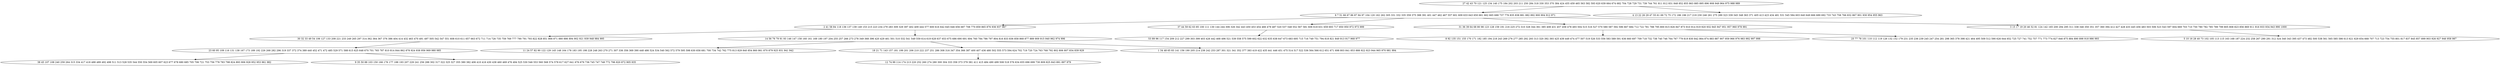 digraph true_tree {
	"0" -> "1"
	"1" -> "2"
	"1" -> "3"
	"1" -> "4"
	"0" -> "5"
	"2" -> "6"
	"2" -> "7"
	"6" -> "8"
	"7" -> "9"
	"7" -> "10"
	"1" -> "11"
	"7" -> "12"
	"8" -> "13"
	"10" -> "14"
	"4" -> "15"
	"8" -> "16"
	"3" -> "17"
	"11" -> "18"
	"4" -> "19"
	"0" [label="27 42 43 70 121 125 134 140 175 184 202 203 211 250 284 318 330 353 370 384 424 455 459 465 563 582 593 620 639 664 674 682 704 728 729 731 739 744 761 811 812 831 848 852 855 863 885 895 896 908 949 964 975 988 989"];
	"1" [label="6 7 51 66 67 86 87 94 97 104 120 162 262 305 331 332 335 359 375 388 391 401 447 462 467 557 601 609 633 643 650 661 662 665 688 737 776 835 838 881 882 892 900 904 912 971"];
	"2" [label="2 41 58 84 118 136 137 139 149 153 215 223 234 279 283 309 329 397 402 409 444 577 600 616 642 645 646 656 687 708 770 859 865 876 936 937 967"];
	"3" [label="37 44 59 62 63 85 100 111 130 144 244 306 326 342 443 450 453 454 466 479 487 520 537 548 552 567 581 606 618 631 659 693 717 850 950 972 973 999"];
	"4" [label="31 36 39 64 68 80 98 123 128 159 191 216 225 272 310 328 344 361 385 408 431 457 458 478 493 504 515 516 527 570 580 587 592 596 667 684 712 722 781 788 795 800 815 826 847 873 910 914 919 920 932 945 947 951 957 960 978 991"];
	"5" [label="4 13 22 26 29 47 55 61 69 72 75 172 186 196 217 219 230 246 261 275 289 323 339 345 348 363 371 405 413 423 434 481 531 545 584 603 640 649 666 689 692 733 743 758 766 832 867 901 930 954 955 963"];
	"6" [label="30 32 33 49 54 106 127 133 208 221 233 249 265 297 314 362 364 367 376 386 404 414 432 463 470 491 497 505 542 547 551 608 610 611 657 663 672 711 714 726 735 759 769 777 790 791 793 822 828 851 866 871 880 886 894 902 921 939 948 984 995"];
	"7" [label="14 56 76 79 91 93 146 147 158 160 161 169 180 197 204 255 257 266 273 278 349 368 396 420 429 461 501 510 532 541 549 559 614 619 628 637 653 675 686 690 691 694 760 784 786 797 804 816 833 836 858 868 877 889 909 915 940 962 974 996"];
	"8" [label="23 60 95 109 116 131 138 167 173 189 192 226 268 282 296 319 337 372 374 389 440 452 471 472 485 529 571 588 615 625 648 670 701 765 787 810 814 844 862 878 924 938 956 969 980 985"];
	"9" [label="11 24 57 82 90 122 129 145 148 164 178 183 195 198 228 248 263 270 271 307 336 356 369 390 448 486 524 534 540 562 572 579 595 598 630 658 681 700 734 742 762 775 813 829 840 854 860 861 870 879 925 931 941 942"];
	"10" [label="18 21 71 143 157 181 199 201 206 210 222 237 251 286 308 316 347 354 366 387 400 407 436 480 502 555 573 594 624 702 719 720 724 763 768 792 802 806 807 834 839 929"];
	"11" [label="3 15 17 19 20 46 52 81 124 142 165 200 294 295 311 338 346 350 351 357 360 394 412 427 428 433 445 456 483 503 506 523 543 597 604 669 703 710 750 780 782 785 789 799 805 808 823 856 869 911 916 933 934 943 990 1000"];
	"12" [label="1 34 48 65 83 141 156 190 205 214 238 242 253 287 301 321 341 352 377 383 419 422 435 441 446 451 475 514 517 522 536 564 566 612 651 671 698 803 841 853 888 922 923 944 965 970 981 994"];
	"13" [label="38 45 107 108 240 259 264 315 334 417 418 488 489 492 498 511 513 528 535 544 550 554 569 605 607 623 677 678 680 685 705 706 721 753 756 778 783 798 824 893 906 928 952 953 961 982"];
	"14" [label="12 74 99 114 174 213 220 252 260 274 280 300 304 333 358 373 379 381 411 415 484 490 499 508 518 576 634 655 696 699 730 809 825 843 891 897 979"];
	"15" [label="8 92 135 151 155 170 171 182 185 194 218 243 269 276 277 285 292 293 313 320 392 393 425 439 449 474 477 507 519 526 533 556 583 589 591 636 660 697 709 718 732 738 740 746 764 767 779 819 830 842 864 874 883 887 907 959 966 976 983 992 997 998"];
	"16" [label="9 35 50 88 103 150 166 176 177 188 193 207 229 241 256 288 302 317 322 325 327 355 380 382 406 410 416 430 438 460 469 476 494 525 530 546 553 560 568 574 578 617 627 641 676 679 736 745 747 748 772 796 820 872 905 935"];
	"17" [label="53 89 96 117 154 209 212 227 299 303 399 403 426 442 468 496 521 539 558 575 599 602 622 632 635 638 647 673 683 695 715 716 749 751 794 818 821 849 913 917 968 977"];
	"18" [label="5 10 16 28 40 73 102 105 113 115 163 168 187 224 232 258 267 290 291 312 324 340 343 395 437 473 482 500 538 561 565 585 586 613 621 629 654 668 707 713 723 754 755 801 817 837 845 857 899 903 926 927 946 958 987"];
	"19" [label="25 77 78 101 110 112 119 126 132 152 179 231 235 236 239 245 247 254 281 298 365 378 398 421 464 495 509 512 590 626 644 652 725 727 741 752 757 771 773 774 827 846 875 884 890 898 918 986 993"];
}
